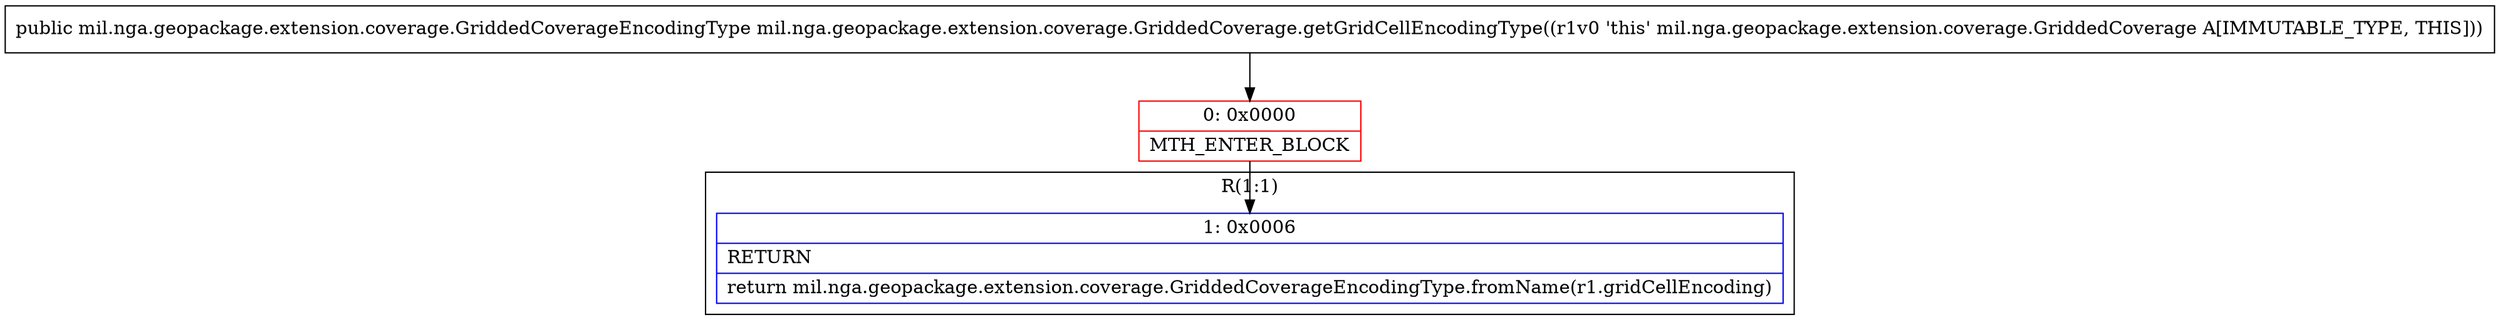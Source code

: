 digraph "CFG formil.nga.geopackage.extension.coverage.GriddedCoverage.getGridCellEncodingType()Lmil\/nga\/geopackage\/extension\/coverage\/GriddedCoverageEncodingType;" {
subgraph cluster_Region_612961256 {
label = "R(1:1)";
node [shape=record,color=blue];
Node_1 [shape=record,label="{1\:\ 0x0006|RETURN\l|return mil.nga.geopackage.extension.coverage.GriddedCoverageEncodingType.fromName(r1.gridCellEncoding)\l}"];
}
Node_0 [shape=record,color=red,label="{0\:\ 0x0000|MTH_ENTER_BLOCK\l}"];
MethodNode[shape=record,label="{public mil.nga.geopackage.extension.coverage.GriddedCoverageEncodingType mil.nga.geopackage.extension.coverage.GriddedCoverage.getGridCellEncodingType((r1v0 'this' mil.nga.geopackage.extension.coverage.GriddedCoverage A[IMMUTABLE_TYPE, THIS])) }"];
MethodNode -> Node_0;
Node_0 -> Node_1;
}

